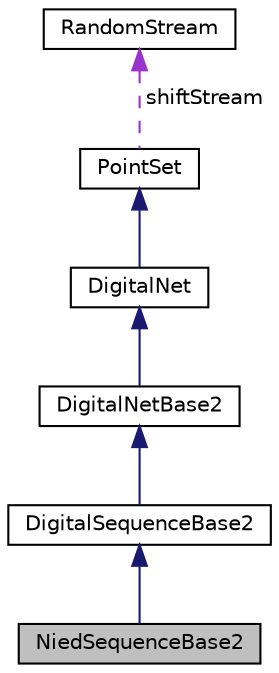 digraph "NiedSequenceBase2"
{
 // INTERACTIVE_SVG=YES
  bgcolor="transparent";
  edge [fontname="Helvetica",fontsize="10",labelfontname="Helvetica",labelfontsize="10"];
  node [fontname="Helvetica",fontsize="10",shape=record];
  Node5 [label="NiedSequenceBase2",height=0.2,width=0.4,color="black", fillcolor="grey75", style="filled", fontcolor="black"];
  Node6 -> Node5 [dir="back",color="midnightblue",fontsize="10",style="solid",fontname="Helvetica"];
  Node6 [label="DigitalSequenceBase2",height=0.2,width=0.4,color="black",URL="$classumontreal_1_1ssj_1_1hups_1_1DigitalSequenceBase2.html",tooltip="This abstract class describes methods specific to digital sequences in base 2. "];
  Node7 -> Node6 [dir="back",color="midnightblue",fontsize="10",style="solid",fontname="Helvetica"];
  Node7 [label="DigitalNetBase2",height=0.2,width=0.4,color="black",URL="$classumontreal_1_1ssj_1_1hups_1_1DigitalNetBase2.html",tooltip="A special case of DigitalNet for the base . "];
  Node8 -> Node7 [dir="back",color="midnightblue",fontsize="10",style="solid",fontname="Helvetica"];
  Node8 [label="DigitalNet",height=0.2,width=0.4,color="black",URL="$classumontreal_1_1ssj_1_1hups_1_1DigitalNet.html",tooltip="This class provides the basic structures for storing and manipulating linear digital nets in base ..."];
  Node9 -> Node8 [dir="back",color="midnightblue",fontsize="10",style="solid",fontname="Helvetica"];
  Node9 [label="PointSet",height=0.2,width=0.4,color="black",URL="$classumontreal_1_1ssj_1_1hups_1_1PointSet.html",tooltip="This abstract class defines the basic methods for accessing and manipulating point sets..."];
  Node10 -> Node9 [dir="back",color="darkorchid3",fontsize="10",style="dashed",label=" shiftStream" ,fontname="Helvetica"];
  Node10 [label="RandomStream",height=0.2,width=0.4,color="black",URL="$interfaceumontreal_1_1ssj_1_1rng_1_1RandomStream.html",tooltip="This interface defines the basic structures to handle multiple streams of uniform (pseudo)random numb..."];
}
